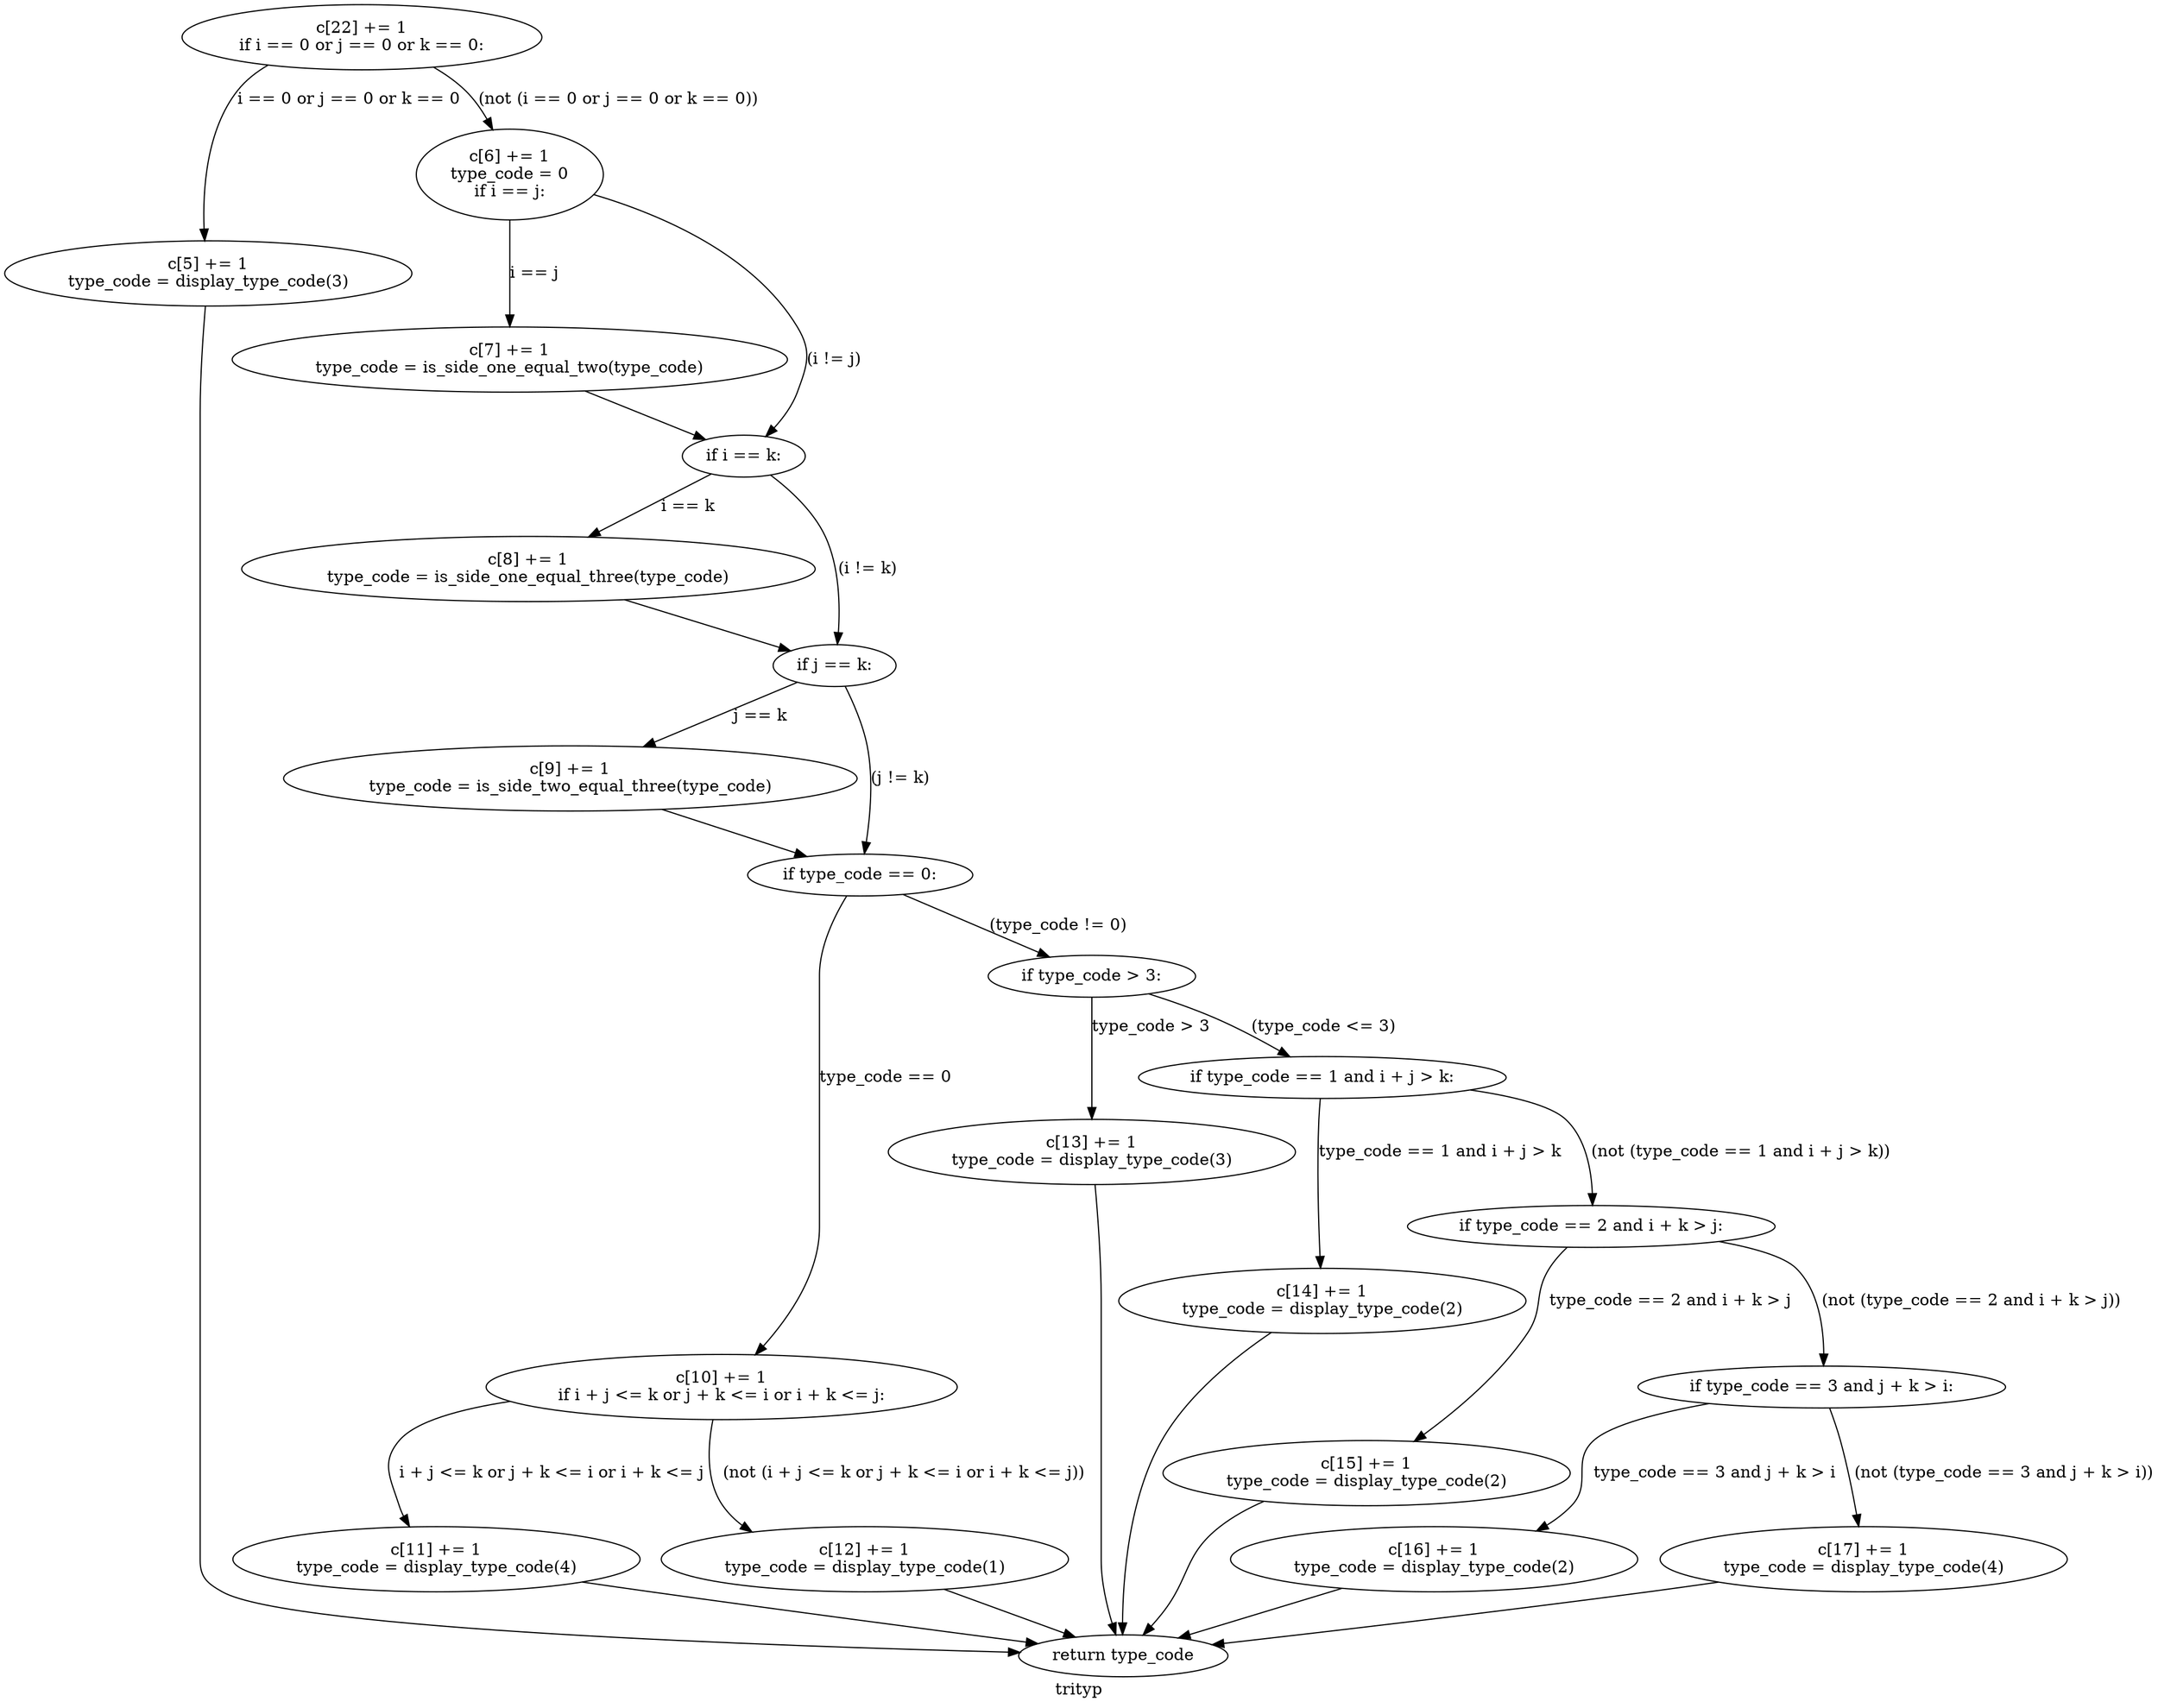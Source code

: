 digraph clustertrityp {
	graph [bb="0,0,1563.5,1463.2",
		label=trityp,
		lheight=0.22,
		lp="781.77,11.875",
		lwidth=0.41
	];
	node [label="\N"];
	1	[height=0.77585,
		label="c[22] += 1
if i == 0 or j == 0 or k == 0:
",
		pos="250.79,1435.3",
		width=3.4226];
	2	[height=0.77585,
		label="c[5] += 1
type_code = display_type_code(3)
",
		pos="150.79,1231.6",
		width=4.1886];
	1 -> 2	[label="i == 0 or j == 0 or k == 0",
		lp="239.79,1381.5",
		pos="e,146.57,1259.8 190.21,1410.8 181.49,1405 173.55,1398 167.79,1389.4 144.37,1354.5 142.92,1305.1 145.51,1271.1"];
	4	[height=1.0852,
		label="c[6] += 1
type_code = 0
if i == j:
",
		pos="354.79,1316.6",
		width=1.92];
	1 -> 4	[label="(not (i == 0 or j == 0 or k == 0))",
		lp="417.67,1381.5",
		pos="e,338.8,1354.8 294.05,1408.7 301.83,1402.9 309.47,1396.4 315.79,1389.4 322.4,1382 328.31,1373.3 333.4,1364.6"];
	3	[height=0.5,
		label="return type_code
",
		pos="817.79,41.75",
		width=2.056];
	2 -> 3	[pos="e,744.8,45.078 139.79,1203.2 131.23,1179.5 120.79,1143.9 120.79,1111.8 120.79,1111.8 120.79,1111.8 120.79,123.68 120.79,109.03 127.06,\
104 139.79,96.75 190.22,68.016 563.09,51.567 733.39,45.481"];
	5	[height=0.77585,
		label="c[7] += 1
type_code = is_side_one_equal_two(type_code)
",
		pos="354.79,1157.7",
		width=5.7207];
	4 -> 5	[label="i == j",
		lp="369.79,1231.6",
		pos="e,354.79,1185.9 354.79,1277.2 354.79,1252.9 354.79,1221.5 354.79,1197.2"];
	6	[height=0.5,
		label="if i == k:
",
		pos="561.79,1074.8",
		width=1.1828];
	4 -> 6	[label="(i != j)",
		lp="595.42,1157.7",
		pos="e,568.49,1092.7 415.53,1297.5 466.84,1278.7 537.06,1243.7 569.79,1185.6 583.94,1160.6 578.68,1127 571.94,1103.6"];
	5 -> 6	[pos="e,531.25,1087.7 420.86,1130.9 453.69,1118 492.34,1102.9 520.86,1091.8"];
	7	[height=0.77585,
		label="c[8] += 1
type_code = is_side_one_equal_three(type_code)
",
		pos="427.79,977.1",
		width=5.8385];
	6 -> 7	[label="i == k",
		lp="526.67,1030.9",
		pos="e,465.3,1004.9 540.85,1058.8 523.13,1046.2 497.06,1027.6 474.43,1011.4"];
	8	[height=0.5,
		label="if j == k:
",
		pos="600.79,894.17",
		width=1.1828];
	6 -> 8	[label="(i != k)",
		lp="673.29,977.1",
		pos="e,619.23,910.62 588.77,1060.5 608.89,1048.9 634.85,1030 646.79,1005 657.49,982.62 655.37,972.47 646.79,949.17 642.64,937.9 634.98,\
927.38 627.08,918.68"];
	7 -> 8	[pos="e,572.99,908.18 483.96,949.82 509.68,937.79 539.5,923.84 562.58,913.05"];
	9	[height=0.77585,
		label="c[9] += 1
type_code = is_side_two_equal_three(type_code)
",
		pos="464.79,796.49",
		width=5.8533];
	8 -> 9	[label="j == k",
		lp="565.67,850.29",
		pos="e,502.85,824.27 579.54,878.22 561.55,865.56 535.1,846.95 512.12,830.79"];
	10	[height=0.5,
		label="if type_code == 0:
",
		pos="664.79,713.56",
		width=2.2224];
	8 -> 10	[label="(j != k)",
		lp="710.29,796.49",
		pos="e,674.08,731.77 627.46,879.77 647.35,868.15 673.01,849.28 684.79,824.42 697.2,798.22 688.29,765.15 678.73,742.16"];
	9 -> 10	[pos="e,627.06,729.82 529.17,769.44 557.58,757.94 590.39,744.66 616.62,734.05"];
	11	[height=0.77585,
		label="c[10] += 1
if i + j <= k or j + k <= i or i + k <= j:
",
		pos="547.79,272.4",
		width=4.4538];
	10 -> 11	[label="type_code == 0",
		lp="660.79,538.06",
		pos="e,570.43,300.05 648.2,695.77 633.99,679.55 615.79,653.56 615.79,626.81 615.79,626.81 615.79,626.81 615.79,409.2 615.79,372.33 595.5,\
335.22 577.09,309.14"];
	13	[height=0.5,
		label="if type_code > 3:
",
		pos="790.79,625.81",
		width=2.0699];
	10 -> 13	[label="(type_code != 0)",
		lp="786.42,669.68",
		pos="e,766.57,643.29 689.08,696.02 708.43,682.86 735.73,664.28 757.18,649.68"];
	26	[height=0.77585,
		label="c[11] += 1
type_code = display_type_code(4)
",
		pos="299.79,124.68",
		width=4.1886];
	11 -> 26	[label="i + j <= k or j + k <= i or i + k <= j",
		lp="435.04,198.54",
		pos="e,302.7,152.88 421.77,254.81 385.07,247.78 351.11,238.41 337.29,226.47 319.09,210.75 309.71,185.32 304.88,163.94"];
	28	[height=0.77585,
		label="c[12] += 1
type_code = display_type_code(1)
",
		pos="619.79,124.68",
		width=4.1886];
	11 -> 28	[label="(not (i + j <= k or j + k <= i or i + k <= j))",
		lp="665.92,198.54",
		pos="e,565.6,151.16 541.28,244.37 537.64,222.99 536.03,193.09 548.54,170.61 550.9,166.37 553.85,162.47 557.19,158.9"];
	26 -> 3	[pos="e,755.65,51.795 409.06,105.03 426.03,102.21 443.38,99.369 459.79,96.75 558.18,81.05 671.99,64.088 744.4,53.447"];
	28 -> 3	[pos="e,781.16,57.723 680.81,98.738 709.8,86.889 743.91,72.946 770.84,61.939"];
	14	[height=0.77585,
		label="c[13] += 1
type_code = display_type_code(3)
",
		pos="790.79,474.13",
		width=4.1886];
	13 -> 14	[label="type_code > 3",
		lp="831.67,581.93",
		pos="e,790.79,502.34 790.79,607.34 790.79,584.54 790.79,543.96 790.79,513.76"];
	16	[height=0.5,
		label="if type_code == 1 and i + j > k:
",
		pos="964.79,538.06",
		width=3.553];
	13 -> 16	[label="(type_code <= 3)",
		lp="955.29,581.93",
		pos="e,937.57,556.04 829.81,610.23 844.71,604.33 861.73,597.17 876.79,589.81 893.95,581.42 912.33,571.05 927.84,561.87"];
	14 -> 3	[pos="e,811.25,60.156 793.5,446.15 795.82,420.69 798.79,381.42 798.79,347.27 798.79,347.27 798.79,347.27 798.79,123.68 798.79,105.85 803.21,\
86.39 807.79,71.018"];
	17	[height=0.77585,
		label="c[14] += 1
type_code = display_type_code(2)
",
		pos="964.79,346.27",
		width=4.1886];
	16 -> 17	[label="type_code == 1 and i + j > k",
		lp="1042.8,474.13",
		pos="e,963.23,374.68 963,519.63 962.51,514.02 962.04,507.78 961.79,502.06 960.1,462.53 961.34,417.28 962.71,385.96"];
	19	[height=0.5,
		label="if type_code == 2 and i + k > j:
",
		pos="1149.8,410.2",
		width=3.553];
	16 -> 19	[label="(not (type_code == 1 and i + j > k))",
		lp="1249.7,474.13",
		pos="e,1150.7,428.55 1058.9,525.56 1088.9,520.08 1117.2,512.41 1127.8,502.06 1144.2,486.04 1149.2,459.98 1150.4,439.87"];
	17 -> 3	[pos="e,817.64,60.002 929.96,318.69 903.92,296.84 869.67,263.53 850.79,226.47 825.03,175.93 819.07,108.6 817.88,71.079"];
	20	[height=0.77585,
		label="c[15] += 1
type_code = display_type_code(2)
",
		pos="1004.8,198.54",
		width=4.1886];
	19 -> 20	[label="type_code == 2 and i + k > j",
		lp="1216.8,346.27",
		pos="e,1036.5,226.17 1142.6,391.82 1140.4,386.22 1137.9,379.97 1135.8,374.2 1126.7,349.6 1130.3,340.8 1116.8,318.33 1097.6,286.43 1068.6,\
255.99 1044.9,233.91"];
	22	[height=0.5,
		label="if type_code == 3 and j + k > i:
",
		pos="1323.8,272.4",
		width=3.553];
	19 -> 22	[label="(not (type_code == 2 and i + k > j))",
		lp="1424.7,346.27",
		pos="e,1325.2,290.6 1238.9,396.94 1266.5,391.42 1292.2,383.92 1301.8,374.2 1320.5,355.3 1324.9,324.46 1325.3,301.86"];
	20 -> 3	[pos="e,835.09,59.487 927.48,174.11 915.4,168.31 903.66,161.22 893.79,152.61 864.87,127.4 873.66,108.56 850.79,77.75 848.3,74.402 845.53,\
71.028 842.68,67.766"];
	23	[height=0.77585,
		label="c[16] += 1
type_code = display_type_code(2)
",
		pos="1053.8,124.68",
		width=4.1886];
	22 -> 23	[label="type_code == 3 and j + k > i",
		lp="1260.8,198.54",
		pos="e,1130.6,149.03 1238.4,258.67 1217.1,252.02 1195.9,241.88 1179.8,226.47 1160.8,208.22 1177.9,189.78 1159.8,170.61 1154.1,164.62 \
1147.5,159.39 1140.5,154.83"];
	25	[height=0.77585,
		label="c[17] += 1
type_code = display_type_code(4)
",
		pos="1373.8,124.68",
		width=4.1886];
	22 -> 25	[label="(not (type_code == 3 and j + k > i))",
		lp="1462.7,198.54",
		pos="e,1367.6,153.07 1333.1,254.24 1337.4,246 1342.2,235.89 1345.8,226.47 1353.5,206.27 1360.1,183.08 1364.9,164.04"];
	23 -> 3	[pos="e,859.26,56.972 983.62,99.618 947.09,87.089 903.19,72.034 869.73,60.563"];
	25 -> 3	[pos="e,882.35,50.925 1265.4,104.97 1248.2,102.13 1230.5,99.295 1213.8,96.75 1102.6,79.822 973.55,62.69 893.76,52.394"];
}

